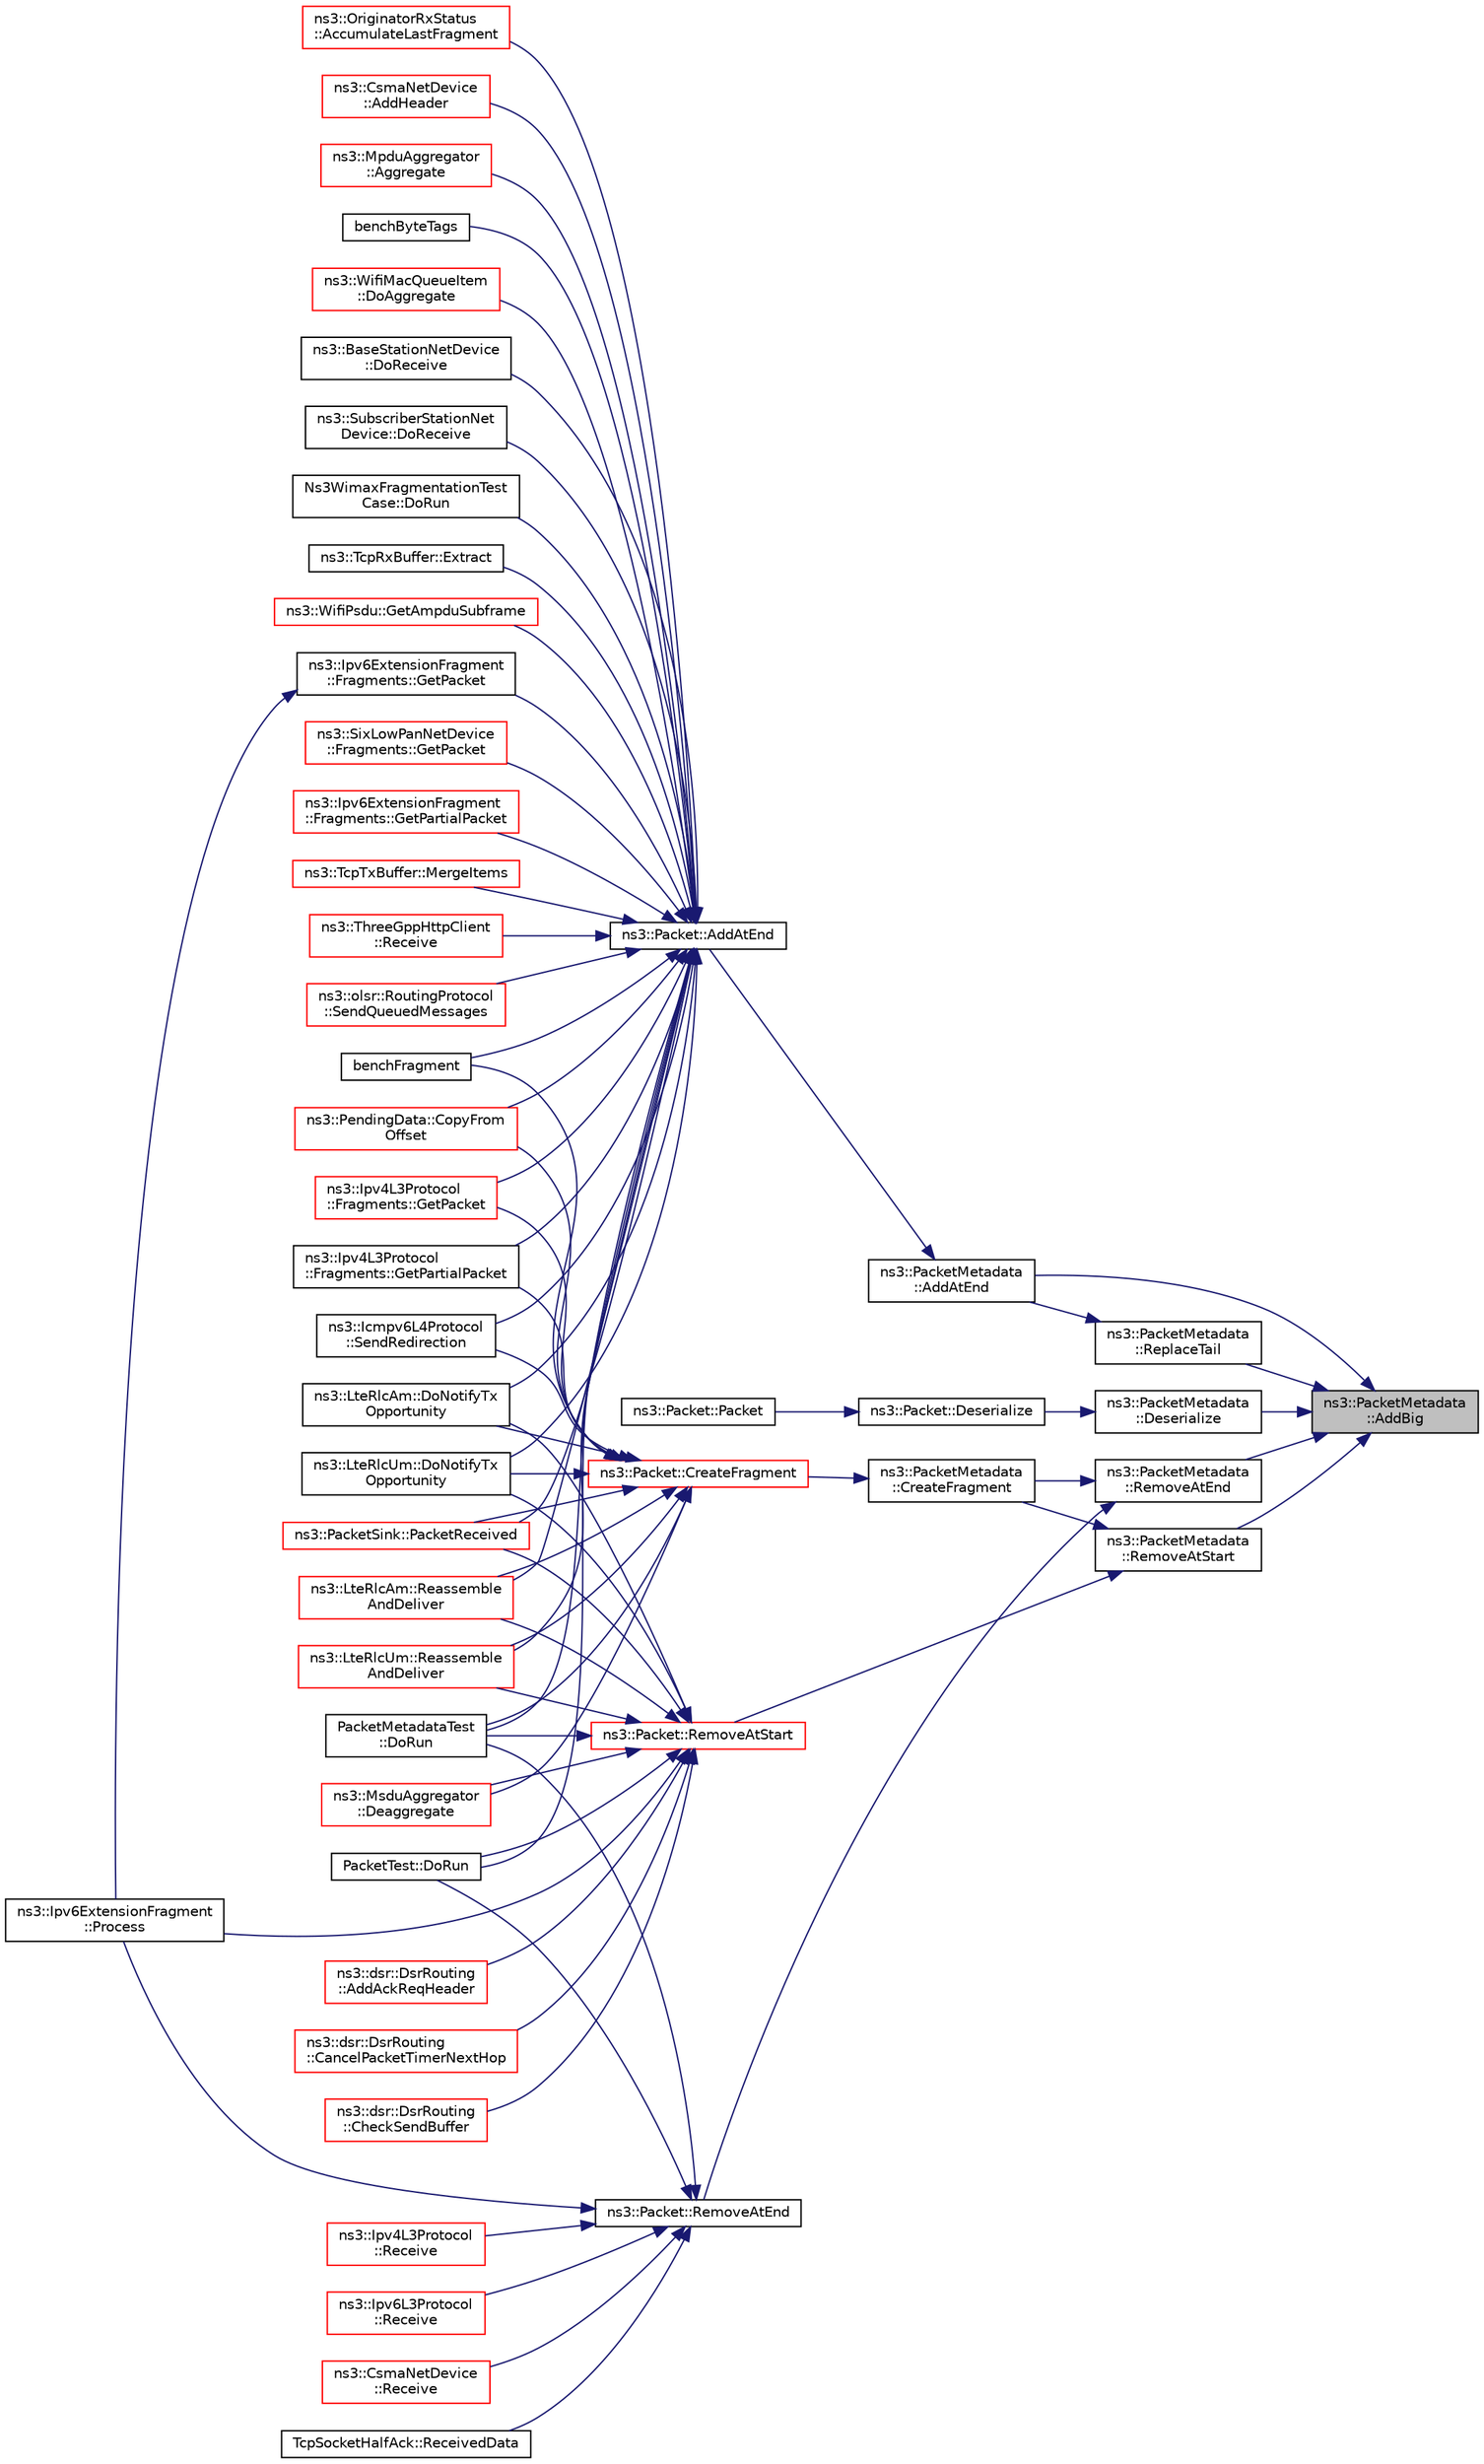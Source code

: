 digraph "ns3::PacketMetadata::AddBig"
{
 // LATEX_PDF_SIZE
  edge [fontname="Helvetica",fontsize="10",labelfontname="Helvetica",labelfontsize="10"];
  node [fontname="Helvetica",fontsize="10",shape=record];
  rankdir="RL";
  Node1 [label="ns3::PacketMetadata\l::AddBig",height=0.2,width=0.4,color="black", fillcolor="grey75", style="filled", fontcolor="black",tooltip="Add a \"Big\" Item (a SmallItem plus an ExtraItem)"];
  Node1 -> Node2 [dir="back",color="midnightblue",fontsize="10",style="solid",fontname="Helvetica"];
  Node2 [label="ns3::PacketMetadata\l::AddAtEnd",height=0.2,width=0.4,color="black", fillcolor="white", style="filled",URL="$classns3_1_1_packet_metadata.html#af7ceb1a4a7ded625c85dbd477b5fc8b6",tooltip="Add a metadata at the metadata start."];
  Node2 -> Node3 [dir="back",color="midnightblue",fontsize="10",style="solid",fontname="Helvetica"];
  Node3 [label="ns3::Packet::AddAtEnd",height=0.2,width=0.4,color="black", fillcolor="white", style="filled",URL="$classns3_1_1_packet.html#a14ec3d4250b425468764de58f5837b6b",tooltip="Concatenate the input packet at the end of the current packet."];
  Node3 -> Node4 [dir="back",color="midnightblue",fontsize="10",style="solid",fontname="Helvetica"];
  Node4 [label="ns3::OriginatorRxStatus\l::AccumulateLastFragment",height=0.2,width=0.4,color="red", fillcolor="white", style="filled",URL="$classns3_1_1_originator_rx_status.html#a59c38c4a21335b5e82da00fdb0561af0",tooltip="We have received a last fragment of the fragmented packets (indicated by the no more fragment field)."];
  Node3 -> Node18 [dir="back",color="midnightblue",fontsize="10",style="solid",fontname="Helvetica"];
  Node18 [label="ns3::CsmaNetDevice\l::AddHeader",height=0.2,width=0.4,color="red", fillcolor="white", style="filled",URL="$classns3_1_1_csma_net_device.html#a736bf6ce5851ace677f8fc693a92855c",tooltip="Adds the necessary headers and trailers to a packet of data in order to respect the packet type."];
  Node3 -> Node21 [dir="back",color="midnightblue",fontsize="10",style="solid",fontname="Helvetica"];
  Node21 [label="ns3::MpduAggregator\l::Aggregate",height=0.2,width=0.4,color="red", fillcolor="white", style="filled",URL="$classns3_1_1_mpdu_aggregator.html#a8e4e158ca23bbd3141f8c584dcb7a5dc",tooltip="Aggregate an MPDU to an A-MPDU."];
  Node3 -> Node55 [dir="back",color="midnightblue",fontsize="10",style="solid",fontname="Helvetica"];
  Node55 [label="benchByteTags",height=0.2,width=0.4,color="black", fillcolor="white", style="filled",URL="$bench-packets_8cc.html#a74bbacc91e7fa270b5102afc76959cf1",tooltip=" "];
  Node3 -> Node56 [dir="back",color="midnightblue",fontsize="10",style="solid",fontname="Helvetica"];
  Node56 [label="benchFragment",height=0.2,width=0.4,color="black", fillcolor="white", style="filled",URL="$bench-packets_8cc.html#a6cabc7d91c4117351e595e4bb94b141d",tooltip=" "];
  Node3 -> Node57 [dir="back",color="midnightblue",fontsize="10",style="solid",fontname="Helvetica"];
  Node57 [label="ns3::PendingData::CopyFrom\lOffset",height=0.2,width=0.4,color="red", fillcolor="white", style="filled",URL="$classns3_1_1_pending_data.html#ab04639a5fcb15f47daa91c071f5cdfd2",tooltip="Copy data starting from a give offset."];
  Node3 -> Node59 [dir="back",color="midnightblue",fontsize="10",style="solid",fontname="Helvetica"];
  Node59 [label="ns3::WifiMacQueueItem\l::DoAggregate",height=0.2,width=0.4,color="red", fillcolor="white", style="filled",URL="$classns3_1_1_wifi_mac_queue_item.html#a6000ff915d70a940ac16fa35ee2fe933",tooltip="Aggregate the MSDU contained in the given MPDU to this MPDU (thus constituting an A-MSDU)."];
  Node3 -> Node61 [dir="back",color="midnightblue",fontsize="10",style="solid",fontname="Helvetica"];
  Node61 [label="ns3::LteRlcAm::DoNotifyTx\lOpportunity",height=0.2,width=0.4,color="black", fillcolor="white", style="filled",URL="$classns3_1_1_lte_rlc_am.html#a529666294956659251df1e79ffd3fca5",tooltip="MAC SAP."];
  Node3 -> Node62 [dir="back",color="midnightblue",fontsize="10",style="solid",fontname="Helvetica"];
  Node62 [label="ns3::LteRlcUm::DoNotifyTx\lOpportunity",height=0.2,width=0.4,color="black", fillcolor="white", style="filled",URL="$classns3_1_1_lte_rlc_um.html#a8d744cea1946d4fe5ecaaf867e51d19a",tooltip="MAC SAP."];
  Node3 -> Node63 [dir="back",color="midnightblue",fontsize="10",style="solid",fontname="Helvetica"];
  Node63 [label="ns3::BaseStationNetDevice\l::DoReceive",height=0.2,width=0.4,color="black", fillcolor="white", style="filled",URL="$classns3_1_1_base_station_net_device.html#a0a6bf3deb17ab1adde07a1ed62875067",tooltip="Receive packet."];
  Node3 -> Node64 [dir="back",color="midnightblue",fontsize="10",style="solid",fontname="Helvetica"];
  Node64 [label="ns3::SubscriberStationNet\lDevice::DoReceive",height=0.2,width=0.4,color="black", fillcolor="white", style="filled",URL="$classns3_1_1_subscriber_station_net_device.html#a2cdd421837891adea005eb7cde668a1f",tooltip="Receive a packet."];
  Node3 -> Node65 [dir="back",color="midnightblue",fontsize="10",style="solid",fontname="Helvetica"];
  Node65 [label="PacketMetadataTest\l::DoRun",height=0.2,width=0.4,color="black", fillcolor="white", style="filled",URL="$class_packet_metadata_test.html#a5157cf5ecf0e631ad2a70c61375ebfc3",tooltip="Implementation to actually run this TestCase."];
  Node3 -> Node66 [dir="back",color="midnightblue",fontsize="10",style="solid",fontname="Helvetica"];
  Node66 [label="PacketTest::DoRun",height=0.2,width=0.4,color="black", fillcolor="white", style="filled",URL="$class_packet_test.html#a2f4d69aa1b21616ea14efd54fee55da2",tooltip="Implementation to actually run this TestCase."];
  Node3 -> Node67 [dir="back",color="midnightblue",fontsize="10",style="solid",fontname="Helvetica"];
  Node67 [label="Ns3WimaxFragmentationTest\lCase::DoRun",height=0.2,width=0.4,color="black", fillcolor="white", style="filled",URL="$class_ns3_wimax_fragmentation_test_case.html#ac4725340138d07d67dbb72aaa5ccd84b",tooltip="Implementation to actually run this TestCase."];
  Node3 -> Node68 [dir="back",color="midnightblue",fontsize="10",style="solid",fontname="Helvetica"];
  Node68 [label="ns3::TcpRxBuffer::Extract",height=0.2,width=0.4,color="black", fillcolor="white", style="filled",URL="$classns3_1_1_tcp_rx_buffer.html#a0a1254a5afa4cec6307a40af3ff46d30",tooltip="Extract data from the head of the buffer as indicated by nextRxSeq."];
  Node3 -> Node69 [dir="back",color="midnightblue",fontsize="10",style="solid",fontname="Helvetica"];
  Node69 [label="ns3::WifiPsdu::GetAmpduSubframe",height=0.2,width=0.4,color="red", fillcolor="white", style="filled",URL="$classns3_1_1_wifi_psdu.html#a5613df833c8652c3be93192a06b516e6",tooltip="Get a copy of the i-th A-MPDU subframe (includes subframe header, MPDU, and possibly padding)"];
  Node3 -> Node70 [dir="back",color="midnightblue",fontsize="10",style="solid",fontname="Helvetica"];
  Node70 [label="ns3::Ipv4L3Protocol\l::Fragments::GetPacket",height=0.2,width=0.4,color="red", fillcolor="white", style="filled",URL="$classns3_1_1_ipv4_l3_protocol_1_1_fragments.html#adb45e745bcafe1fad9fdfbb88e685df5",tooltip="Get the entire packet."];
  Node3 -> Node78 [dir="back",color="midnightblue",fontsize="10",style="solid",fontname="Helvetica"];
  Node78 [label="ns3::Ipv6ExtensionFragment\l::Fragments::GetPacket",height=0.2,width=0.4,color="black", fillcolor="white", style="filled",URL="$classns3_1_1_ipv6_extension_fragment_1_1_fragments.html#a2308b508eac529beff323396eaaaebab",tooltip="Get the entire packet."];
  Node78 -> Node79 [dir="back",color="midnightblue",fontsize="10",style="solid",fontname="Helvetica"];
  Node79 [label="ns3::Ipv6ExtensionFragment\l::Process",height=0.2,width=0.4,color="black", fillcolor="white", style="filled",URL="$classns3_1_1_ipv6_extension_fragment.html#a8563953a172a744473bf7f80cf1ef536",tooltip="Process method Called from Ipv6L3Protocol::Receive."];
  Node3 -> Node80 [dir="back",color="midnightblue",fontsize="10",style="solid",fontname="Helvetica"];
  Node80 [label="ns3::SixLowPanNetDevice\l::Fragments::GetPacket",height=0.2,width=0.4,color="red", fillcolor="white", style="filled",URL="$classns3_1_1_six_low_pan_net_device_1_1_fragments.html#aa9ec2708c8a1717ed5b9acd52c1bf0a1",tooltip="Get the entire packet."];
  Node3 -> Node84 [dir="back",color="midnightblue",fontsize="10",style="solid",fontname="Helvetica"];
  Node84 [label="ns3::Ipv4L3Protocol\l::Fragments::GetPartialPacket",height=0.2,width=0.4,color="black", fillcolor="white", style="filled",URL="$classns3_1_1_ipv4_l3_protocol_1_1_fragments.html#a13e7ea53f11130744dea53667fb3ff83",tooltip="Get the complete part of the packet."];
  Node3 -> Node85 [dir="back",color="midnightblue",fontsize="10",style="solid",fontname="Helvetica"];
  Node85 [label="ns3::Ipv6ExtensionFragment\l::Fragments::GetPartialPacket",height=0.2,width=0.4,color="red", fillcolor="white", style="filled",URL="$classns3_1_1_ipv6_extension_fragment_1_1_fragments.html#a1a7a254bba0ce4afcb74d5a3e99bb906",tooltip="Get the packet parts so far received."];
  Node3 -> Node89 [dir="back",color="midnightblue",fontsize="10",style="solid",fontname="Helvetica"];
  Node89 [label="ns3::TcpTxBuffer::MergeItems",height=0.2,width=0.4,color="red", fillcolor="white", style="filled",URL="$classns3_1_1_tcp_tx_buffer.html#acd8b1a260f0016fcfd315db108ae596c",tooltip="Merge two TcpTxItem."];
  Node3 -> Node99 [dir="back",color="midnightblue",fontsize="10",style="solid",fontname="Helvetica"];
  Node99 [label="ns3::PacketSink::PacketReceived",height=0.2,width=0.4,color="red", fillcolor="white", style="filled",URL="$classns3_1_1_packet_sink.html#af1b771e838a0596a019bdc12cadf7521",tooltip="Packet received: assemble byte stream to extract SeqTsSizeHeader."];
  Node3 -> Node103 [dir="back",color="midnightblue",fontsize="10",style="solid",fontname="Helvetica"];
  Node103 [label="ns3::LteRlcAm::Reassemble\lAndDeliver",height=0.2,width=0.4,color="red", fillcolor="white", style="filled",URL="$classns3_1_1_lte_rlc_am.html#ada1201339d0a54e50adc27b09d3c5c1e",tooltip="Reassemble and deliver."];
  Node3 -> Node105 [dir="back",color="midnightblue",fontsize="10",style="solid",fontname="Helvetica"];
  Node105 [label="ns3::LteRlcUm::Reassemble\lAndDeliver",height=0.2,width=0.4,color="red", fillcolor="white", style="filled",URL="$classns3_1_1_lte_rlc_um.html#a103ba1e3d14eb2604a44d1bef7fe7cb7",tooltip="Reassemble and deliver function."];
  Node3 -> Node110 [dir="back",color="midnightblue",fontsize="10",style="solid",fontname="Helvetica"];
  Node110 [label="ns3::ThreeGppHttpClient\l::Receive",height=0.2,width=0.4,color="red", fillcolor="white", style="filled",URL="$classns3_1_1_three_gpp_http_client.html#aefb3b587a587f771128f50882b019280",tooltip="Simulate a consumption of the received packet by subtracting the packet size from the internal counte..."];
  Node3 -> Node117 [dir="back",color="midnightblue",fontsize="10",style="solid",fontname="Helvetica"];
  Node117 [label="ns3::olsr::RoutingProtocol\l::SendQueuedMessages",height=0.2,width=0.4,color="red", fillcolor="white", style="filled",URL="$classns3_1_1olsr_1_1_routing_protocol.html#a02c3a2e817645ba46a3c7b4744ff3f29",tooltip="Creates as many OLSR packets as needed in order to send all buffered OLSR messages."];
  Node3 -> Node119 [dir="back",color="midnightblue",fontsize="10",style="solid",fontname="Helvetica"];
  Node119 [label="ns3::Icmpv6L4Protocol\l::SendRedirection",height=0.2,width=0.4,color="black", fillcolor="white", style="filled",URL="$classns3_1_1_icmpv6_l4_protocol.html#a775f19603b15e25f287f54096a3f26cb",tooltip="Send an ICMPv6 Redirection."];
  Node1 -> Node120 [dir="back",color="midnightblue",fontsize="10",style="solid",fontname="Helvetica"];
  Node120 [label="ns3::PacketMetadata\l::Deserialize",height=0.2,width=0.4,color="black", fillcolor="white", style="filled",URL="$classns3_1_1_packet_metadata.html#a88efb0a5ff0339b9430ded4e3452397d",tooltip="Deserialization from raw uint8_t*."];
  Node120 -> Node121 [dir="back",color="midnightblue",fontsize="10",style="solid",fontname="Helvetica"];
  Node121 [label="ns3::Packet::Deserialize",height=0.2,width=0.4,color="black", fillcolor="white", style="filled",URL="$classns3_1_1_packet.html#a196f5609e8b04efef405cab130612151",tooltip="Deserializes a packet."];
  Node121 -> Node122 [dir="back",color="midnightblue",fontsize="10",style="solid",fontname="Helvetica"];
  Node122 [label="ns3::Packet::Packet",height=0.2,width=0.4,color="black", fillcolor="white", style="filled",URL="$classns3_1_1_packet.html#ab2d46939241156115411e66aa1a65f09",tooltip="Create a new packet from the serialized buffer."];
  Node1 -> Node123 [dir="back",color="midnightblue",fontsize="10",style="solid",fontname="Helvetica"];
  Node123 [label="ns3::PacketMetadata\l::RemoveAtEnd",height=0.2,width=0.4,color="black", fillcolor="white", style="filled",URL="$classns3_1_1_packet_metadata.html#a7c76154f5302bd55a68406f0103d50c6",tooltip="Remove a chunk of metadata at the metadata end."];
  Node123 -> Node124 [dir="back",color="midnightblue",fontsize="10",style="solid",fontname="Helvetica"];
  Node124 [label="ns3::PacketMetadata\l::CreateFragment",height=0.2,width=0.4,color="black", fillcolor="white", style="filled",URL="$classns3_1_1_packet_metadata.html#a0d5fd6d6a05b04eb1bb9a00c05e6a16c",tooltip="Creates a fragment."];
  Node124 -> Node125 [dir="back",color="midnightblue",fontsize="10",style="solid",fontname="Helvetica"];
  Node125 [label="ns3::Packet::CreateFragment",height=0.2,width=0.4,color="red", fillcolor="white", style="filled",URL="$classns3_1_1_packet.html#acdb23fec2c1dbebd9e6917895e9bcc65",tooltip="Create a new packet which contains a fragment of the original packet."];
  Node125 -> Node56 [dir="back",color="midnightblue",fontsize="10",style="solid",fontname="Helvetica"];
  Node125 -> Node57 [dir="back",color="midnightblue",fontsize="10",style="solid",fontname="Helvetica"];
  Node125 -> Node129 [dir="back",color="midnightblue",fontsize="10",style="solid",fontname="Helvetica"];
  Node129 [label="ns3::MsduAggregator\l::Deaggregate",height=0.2,width=0.4,color="red", fillcolor="white", style="filled",URL="$classns3_1_1_msdu_aggregator.html#a5fbab40dc4a2b4b8ff94508ca7c988fc",tooltip=" "];
  Node125 -> Node61 [dir="back",color="midnightblue",fontsize="10",style="solid",fontname="Helvetica"];
  Node125 -> Node62 [dir="back",color="midnightblue",fontsize="10",style="solid",fontname="Helvetica"];
  Node125 -> Node65 [dir="back",color="midnightblue",fontsize="10",style="solid",fontname="Helvetica"];
  Node125 -> Node70 [dir="back",color="midnightblue",fontsize="10",style="solid",fontname="Helvetica"];
  Node125 -> Node84 [dir="back",color="midnightblue",fontsize="10",style="solid",fontname="Helvetica"];
  Node125 -> Node99 [dir="back",color="midnightblue",fontsize="10",style="solid",fontname="Helvetica"];
  Node125 -> Node103 [dir="back",color="midnightblue",fontsize="10",style="solid",fontname="Helvetica"];
  Node125 -> Node105 [dir="back",color="midnightblue",fontsize="10",style="solid",fontname="Helvetica"];
  Node125 -> Node119 [dir="back",color="midnightblue",fontsize="10",style="solid",fontname="Helvetica"];
  Node123 -> Node160 [dir="back",color="midnightblue",fontsize="10",style="solid",fontname="Helvetica"];
  Node160 [label="ns3::Packet::RemoveAtEnd",height=0.2,width=0.4,color="black", fillcolor="white", style="filled",URL="$classns3_1_1_packet.html#a607de6c1abda2a960e99a3b59fd35d14",tooltip="Remove size bytes from the end of the current packet."];
  Node160 -> Node65 [dir="back",color="midnightblue",fontsize="10",style="solid",fontname="Helvetica"];
  Node160 -> Node66 [dir="back",color="midnightblue",fontsize="10",style="solid",fontname="Helvetica"];
  Node160 -> Node79 [dir="back",color="midnightblue",fontsize="10",style="solid",fontname="Helvetica"];
  Node160 -> Node73 [dir="back",color="midnightblue",fontsize="10",style="solid",fontname="Helvetica"];
  Node73 [label="ns3::Ipv4L3Protocol\l::Receive",height=0.2,width=0.4,color="red", fillcolor="white", style="filled",URL="$classns3_1_1_ipv4_l3_protocol.html#a2f27fb0a3f698ffb34a654323b063c94",tooltip="Lower layer calls this method after calling L3Demux::Lookup The ARP subclass needs to know from which..."];
  Node160 -> Node161 [dir="back",color="midnightblue",fontsize="10",style="solid",fontname="Helvetica"];
  Node161 [label="ns3::Ipv6L3Protocol\l::Receive",height=0.2,width=0.4,color="red", fillcolor="white", style="filled",URL="$classns3_1_1_ipv6_l3_protocol.html#a8a95d576e8aee9a571db93bf686d850a",tooltip="Receive method when a packet arrive in the stack."];
  Node160 -> Node166 [dir="back",color="midnightblue",fontsize="10",style="solid",fontname="Helvetica"];
  Node166 [label="ns3::CsmaNetDevice\l::Receive",height=0.2,width=0.4,color="red", fillcolor="white", style="filled",URL="$classns3_1_1_csma_net_device.html#a640e48cd26f676994e0d76b5f34a5367",tooltip="Receive a packet from a connected CsmaChannel."];
  Node160 -> Node168 [dir="back",color="midnightblue",fontsize="10",style="solid",fontname="Helvetica"];
  Node168 [label="TcpSocketHalfAck::ReceivedData",height=0.2,width=0.4,color="black", fillcolor="white", style="filled",URL="$class_tcp_socket_half_ack.html#af7e6040b891ce8b8abd0f774a366fa90",tooltip="Recv of a data, put into buffer, call L7 to get it if necessary."];
  Node1 -> Node169 [dir="back",color="midnightblue",fontsize="10",style="solid",fontname="Helvetica"];
  Node169 [label="ns3::PacketMetadata\l::RemoveAtStart",height=0.2,width=0.4,color="black", fillcolor="white", style="filled",URL="$classns3_1_1_packet_metadata.html#a9a0300e7ae709f269d59b6733e590d56",tooltip="Remove a chunk of metadata at the metadata start."];
  Node169 -> Node124 [dir="back",color="midnightblue",fontsize="10",style="solid",fontname="Helvetica"];
  Node169 -> Node170 [dir="back",color="midnightblue",fontsize="10",style="solid",fontname="Helvetica"];
  Node170 [label="ns3::Packet::RemoveAtStart",height=0.2,width=0.4,color="red", fillcolor="white", style="filled",URL="$classns3_1_1_packet.html#a78aa207e7921dd2f9f7e0d0b7a1c730a",tooltip="Remove size bytes from the start of the current packet."];
  Node170 -> Node171 [dir="back",color="midnightblue",fontsize="10",style="solid",fontname="Helvetica"];
  Node171 [label="ns3::dsr::DsrRouting\l::AddAckReqHeader",height=0.2,width=0.4,color="red", fillcolor="white", style="filled",URL="$classns3_1_1dsr_1_1_dsr_routing.html#a8ce910f1c56dc238ff98117c784c4541",tooltip="This function is called to add ack request header for network acknowledgement."];
  Node170 -> Node183 [dir="back",color="midnightblue",fontsize="10",style="solid",fontname="Helvetica"];
  Node183 [label="ns3::dsr::DsrRouting\l::CancelPacketTimerNextHop",height=0.2,width=0.4,color="red", fillcolor="white", style="filled",URL="$classns3_1_1dsr_1_1_dsr_routing.html#a215e6fcab10ee0d744a657f0af2695c6",tooltip="Cancel the packet retransmission timer for a all maintenance entries with nextHop address."];
  Node170 -> Node173 [dir="back",color="midnightblue",fontsize="10",style="solid",fontname="Helvetica"];
  Node173 [label="ns3::dsr::DsrRouting\l::CheckSendBuffer",height=0.2,width=0.4,color="red", fillcolor="white", style="filled",URL="$classns3_1_1dsr_1_1_dsr_routing.html#a03ace9023e9fe58434dc004123c7d9e0",tooltip="Check the send buffer of packets with route when send buffer timer expire."];
  Node170 -> Node129 [dir="back",color="midnightblue",fontsize="10",style="solid",fontname="Helvetica"];
  Node170 -> Node61 [dir="back",color="midnightblue",fontsize="10",style="solid",fontname="Helvetica"];
  Node170 -> Node62 [dir="back",color="midnightblue",fontsize="10",style="solid",fontname="Helvetica"];
  Node170 -> Node65 [dir="back",color="midnightblue",fontsize="10",style="solid",fontname="Helvetica"];
  Node170 -> Node66 [dir="back",color="midnightblue",fontsize="10",style="solid",fontname="Helvetica"];
  Node170 -> Node99 [dir="back",color="midnightblue",fontsize="10",style="solid",fontname="Helvetica"];
  Node170 -> Node79 [dir="back",color="midnightblue",fontsize="10",style="solid",fontname="Helvetica"];
  Node170 -> Node103 [dir="back",color="midnightblue",fontsize="10",style="solid",fontname="Helvetica"];
  Node170 -> Node105 [dir="back",color="midnightblue",fontsize="10",style="solid",fontname="Helvetica"];
  Node1 -> Node230 [dir="back",color="midnightblue",fontsize="10",style="solid",fontname="Helvetica"];
  Node230 [label="ns3::PacketMetadata\l::ReplaceTail",height=0.2,width=0.4,color="black", fillcolor="white", style="filled",URL="$classns3_1_1_packet_metadata.html#a0ad8fd1e4af8eaafca676b4cc3d9749b",tooltip="Replace the tail."];
  Node230 -> Node2 [dir="back",color="midnightblue",fontsize="10",style="solid",fontname="Helvetica"];
}
